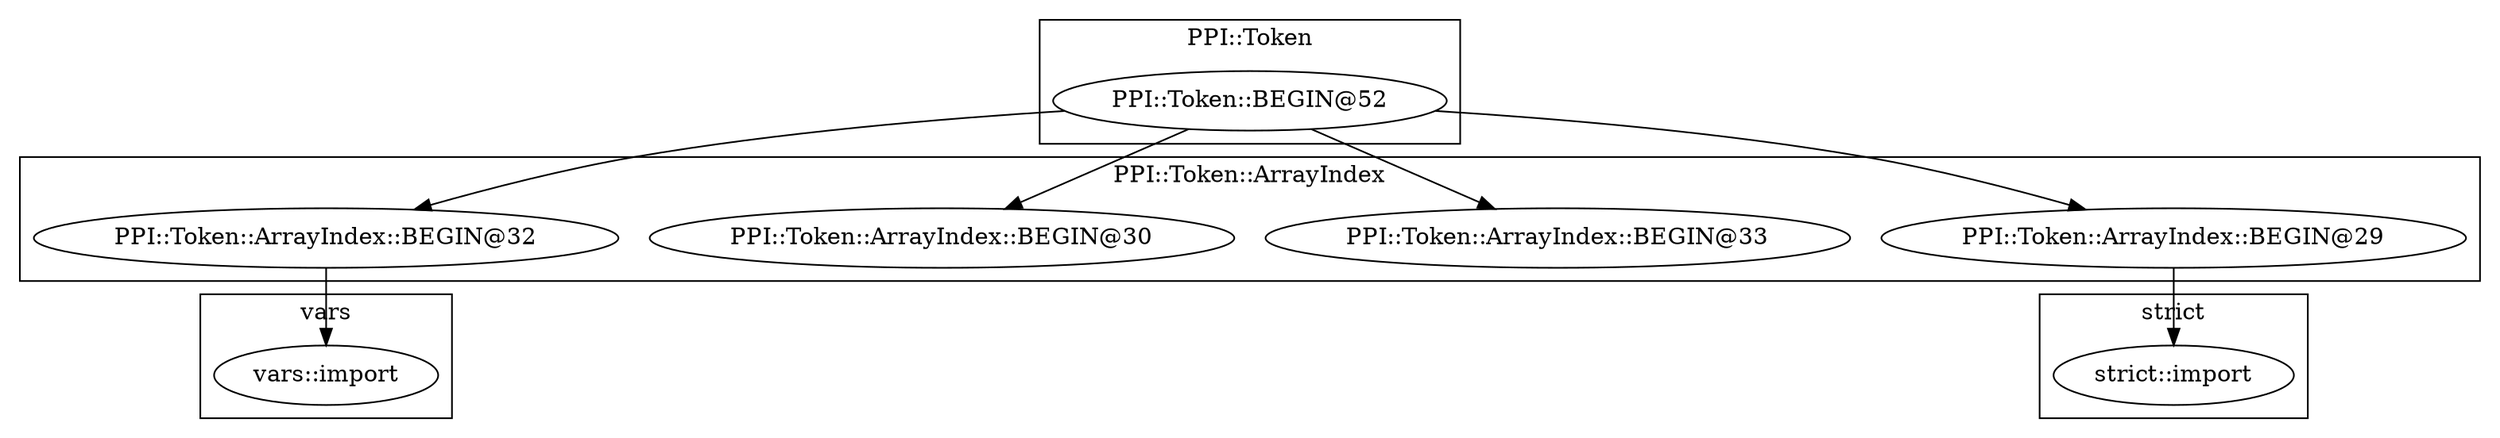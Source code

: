 digraph {
graph [overlap=false]
subgraph cluster_PPI_Token {
	label="PPI::Token";
	"PPI::Token::BEGIN@52";
}
subgraph cluster_PPI_Token_ArrayIndex {
	label="PPI::Token::ArrayIndex";
	"PPI::Token::ArrayIndex::BEGIN@32";
	"PPI::Token::ArrayIndex::BEGIN@33";
	"PPI::Token::ArrayIndex::BEGIN@30";
	"PPI::Token::ArrayIndex::BEGIN@29";
}
subgraph cluster_vars {
	label="vars";
	"vars::import";
}
subgraph cluster_strict {
	label="strict";
	"strict::import";
}
"PPI::Token::BEGIN@52" -> "PPI::Token::ArrayIndex::BEGIN@33";
"PPI::Token::ArrayIndex::BEGIN@29" -> "strict::import";
"PPI::Token::ArrayIndex::BEGIN@32" -> "vars::import";
"PPI::Token::BEGIN@52" -> "PPI::Token::ArrayIndex::BEGIN@32";
"PPI::Token::BEGIN@52" -> "PPI::Token::ArrayIndex::BEGIN@29";
"PPI::Token::BEGIN@52" -> "PPI::Token::ArrayIndex::BEGIN@30";
}
